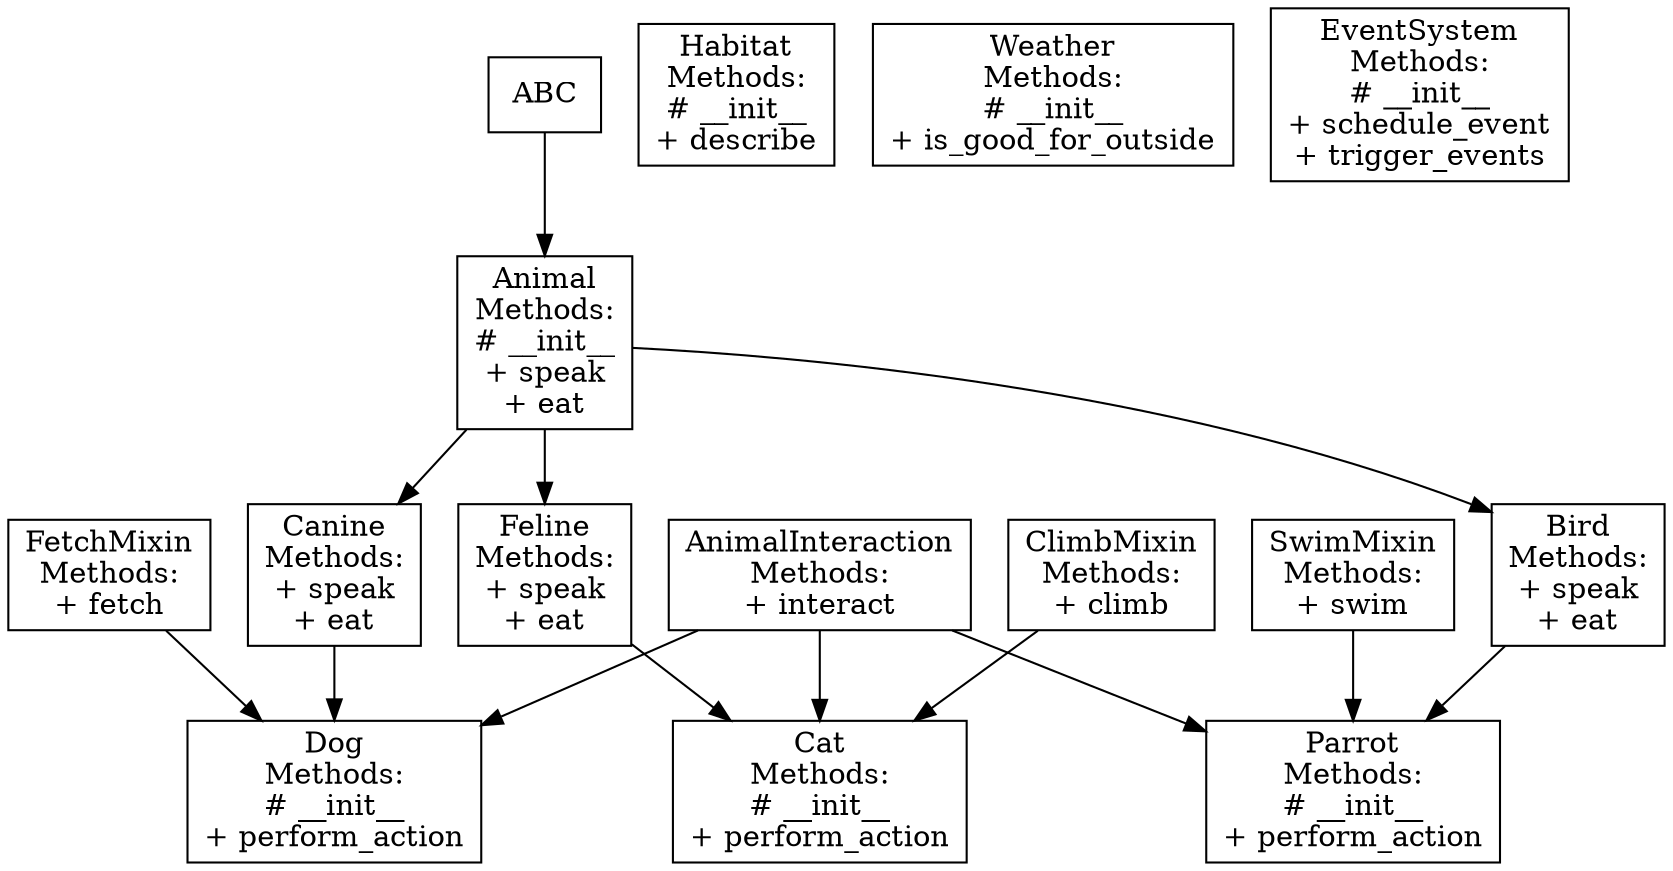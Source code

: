 digraph G {
    node [shape=box];
    Animal [label="Animal\nMethods:\n# __init__\n+ speak\n+ eat\n"];
    "ABC" -> Animal;
    Canine [label="Canine\nMethods:\n+ speak\n+ eat\n"];
    "Animal" -> Canine;
    Feline [label="Feline\nMethods:\n+ speak\n+ eat\n"];
    "Animal" -> Feline;
    Bird [label="Bird\nMethods:\n+ speak\n+ eat\n"];
    "Animal" -> Bird;
    Habitat [label="Habitat\nMethods:\n# __init__\n+ describe\n"];
    Weather [label="Weather\nMethods:\n# __init__\n+ is_good_for_outside\n"];
    FetchMixin [label="FetchMixin\nMethods:\n+ fetch\n"];
    ClimbMixin [label="ClimbMixin\nMethods:\n+ climb\n"];
    SwimMixin [label="SwimMixin\nMethods:\n+ swim\n"];
    EventSystem [label="EventSystem\nMethods:\n# __init__\n+ schedule_event\n+ trigger_events\n"];
    AnimalInteraction [label="AnimalInteraction\nMethods:\n+ interact\n"];
    Dog [label="Dog\nMethods:\n# __init__\n+ perform_action\n"];
    "Canine" -> Dog;
    "FetchMixin" -> Dog;
    "AnimalInteraction" -> Dog;
    Cat [label="Cat\nMethods:\n# __init__\n+ perform_action\n"];
    "Feline" -> Cat;
    "ClimbMixin" -> Cat;
    "AnimalInteraction" -> Cat;
    Parrot [label="Parrot\nMethods:\n# __init__\n+ perform_action\n"];
    "Bird" -> Parrot;
    "SwimMixin" -> Parrot;
    "AnimalInteraction" -> Parrot;
}
